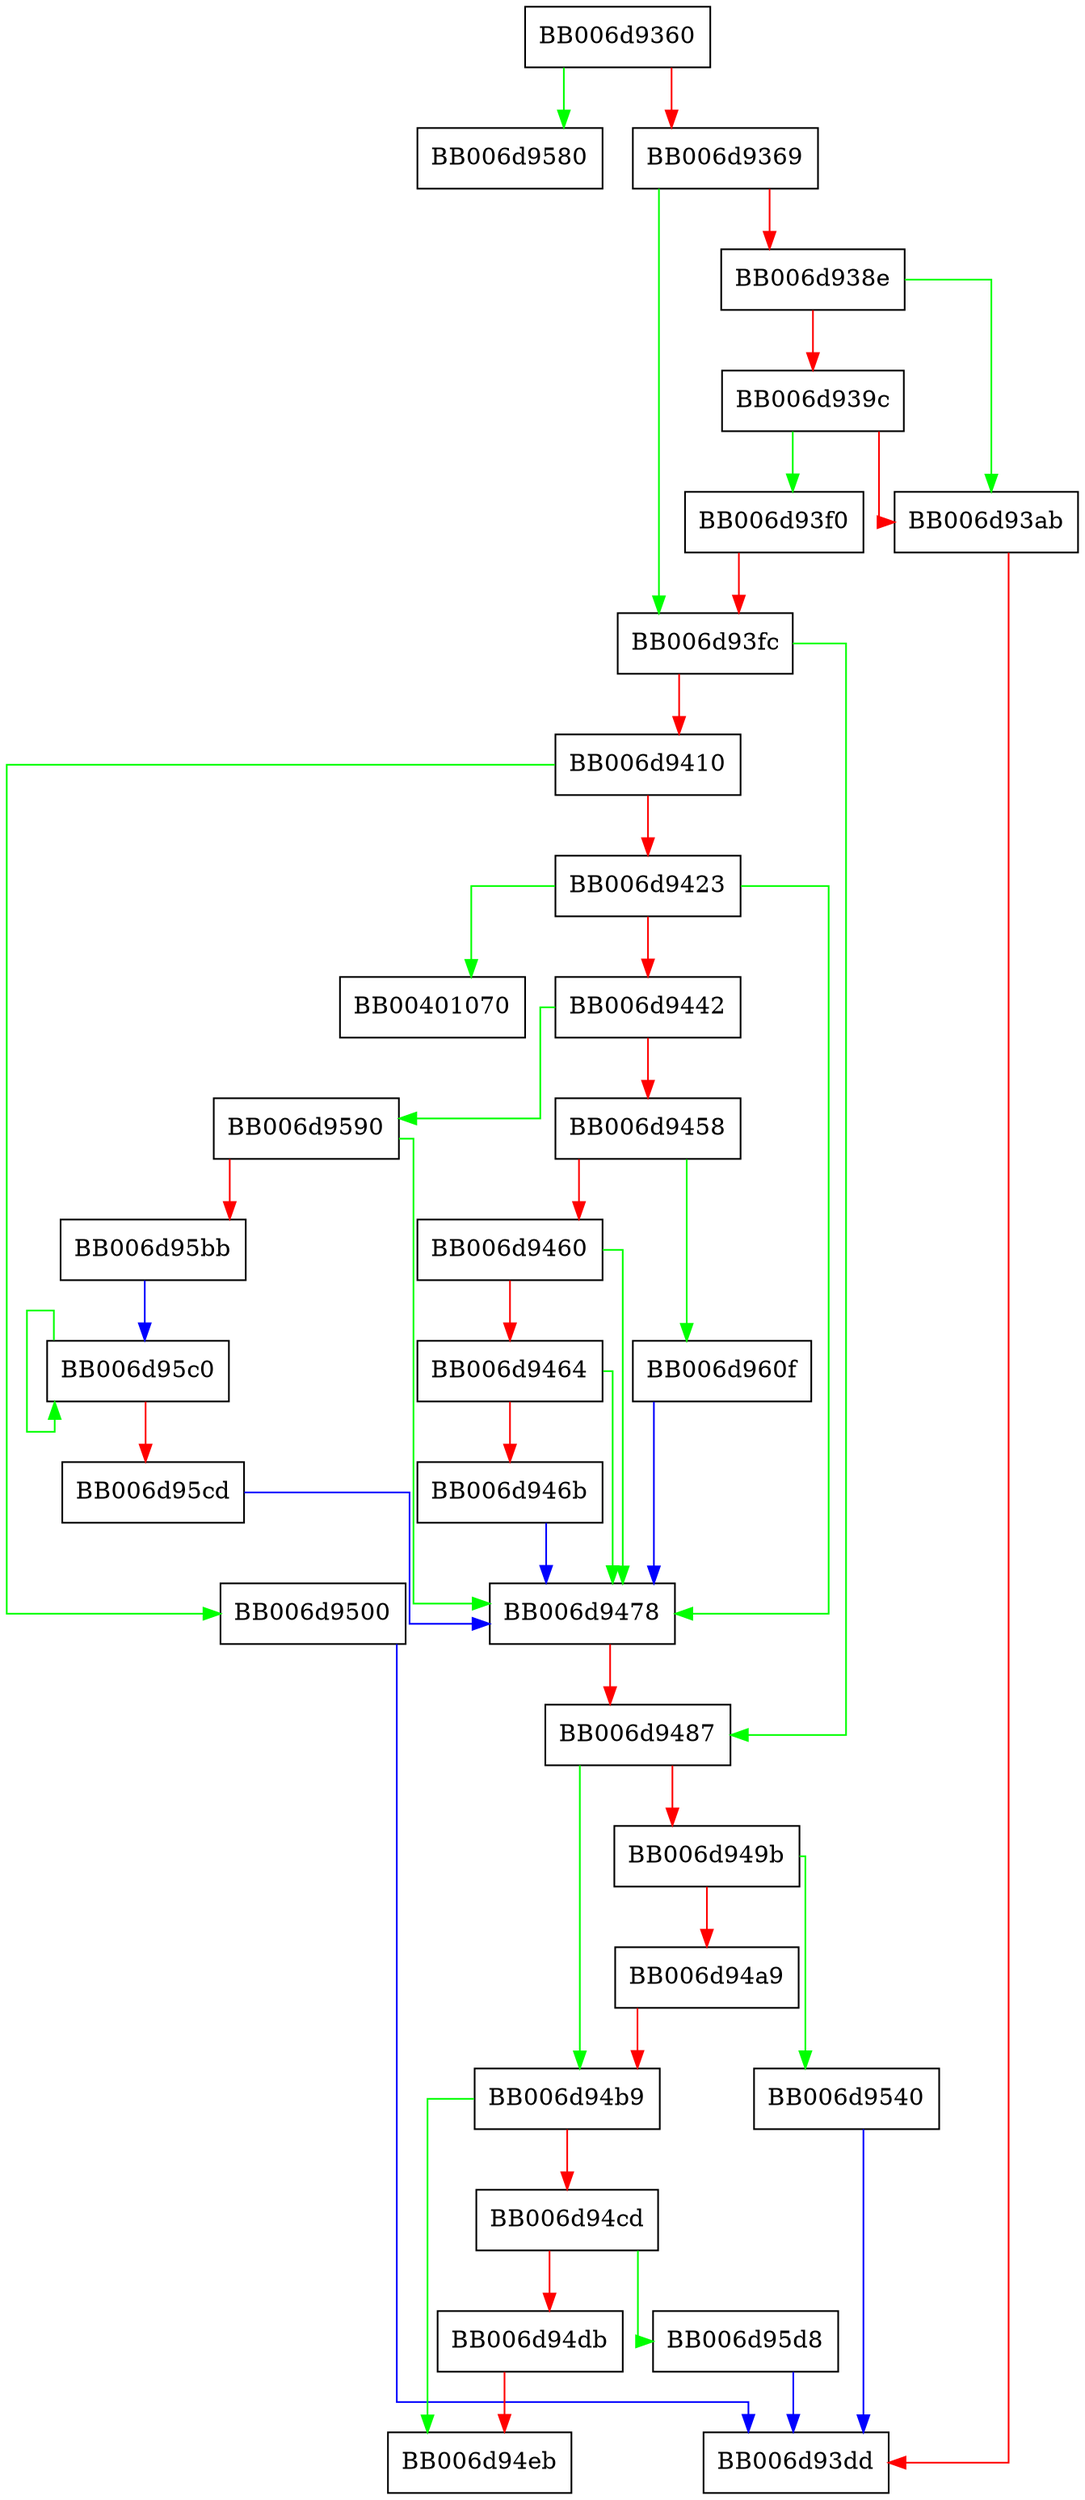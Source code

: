 digraph blake2_mac_set_ctx_params {
  node [shape="box"];
  graph [splines=ortho];
  BB006d9360 -> BB006d9580 [color="green"];
  BB006d9360 -> BB006d9369 [color="red"];
  BB006d9369 -> BB006d93fc [color="green"];
  BB006d9369 -> BB006d938e [color="red"];
  BB006d938e -> BB006d93ab [color="green"];
  BB006d938e -> BB006d939c [color="red"];
  BB006d939c -> BB006d93f0 [color="green"];
  BB006d939c -> BB006d93ab [color="red"];
  BB006d93ab -> BB006d93dd [color="red"];
  BB006d93f0 -> BB006d93fc [color="red"];
  BB006d93fc -> BB006d9487 [color="green"];
  BB006d93fc -> BB006d9410 [color="red"];
  BB006d9410 -> BB006d9500 [color="green"];
  BB006d9410 -> BB006d9423 [color="red"];
  BB006d9423 -> BB00401070 [color="green"];
  BB006d9423 -> BB006d9478 [color="green"];
  BB006d9423 -> BB006d9442 [color="red"];
  BB006d9442 -> BB006d9590 [color="green"];
  BB006d9442 -> BB006d9458 [color="red"];
  BB006d9458 -> BB006d960f [color="green"];
  BB006d9458 -> BB006d9460 [color="red"];
  BB006d9460 -> BB006d9478 [color="green"];
  BB006d9460 -> BB006d9464 [color="red"];
  BB006d9464 -> BB006d9478 [color="green"];
  BB006d9464 -> BB006d946b [color="red"];
  BB006d946b -> BB006d9478 [color="blue"];
  BB006d9478 -> BB006d9487 [color="red"];
  BB006d9487 -> BB006d94b9 [color="green"];
  BB006d9487 -> BB006d949b [color="red"];
  BB006d949b -> BB006d9540 [color="green"];
  BB006d949b -> BB006d94a9 [color="red"];
  BB006d94a9 -> BB006d94b9 [color="red"];
  BB006d94b9 -> BB006d94eb [color="green"];
  BB006d94b9 -> BB006d94cd [color="red"];
  BB006d94cd -> BB006d95d8 [color="green"];
  BB006d94cd -> BB006d94db [color="red"];
  BB006d94db -> BB006d94eb [color="red"];
  BB006d9500 -> BB006d93dd [color="blue"];
  BB006d9540 -> BB006d93dd [color="blue"];
  BB006d9590 -> BB006d9478 [color="green"];
  BB006d9590 -> BB006d95bb [color="red"];
  BB006d95bb -> BB006d95c0 [color="blue"];
  BB006d95c0 -> BB006d95c0 [color="green"];
  BB006d95c0 -> BB006d95cd [color="red"];
  BB006d95cd -> BB006d9478 [color="blue"];
  BB006d95d8 -> BB006d93dd [color="blue"];
  BB006d960f -> BB006d9478 [color="blue"];
}